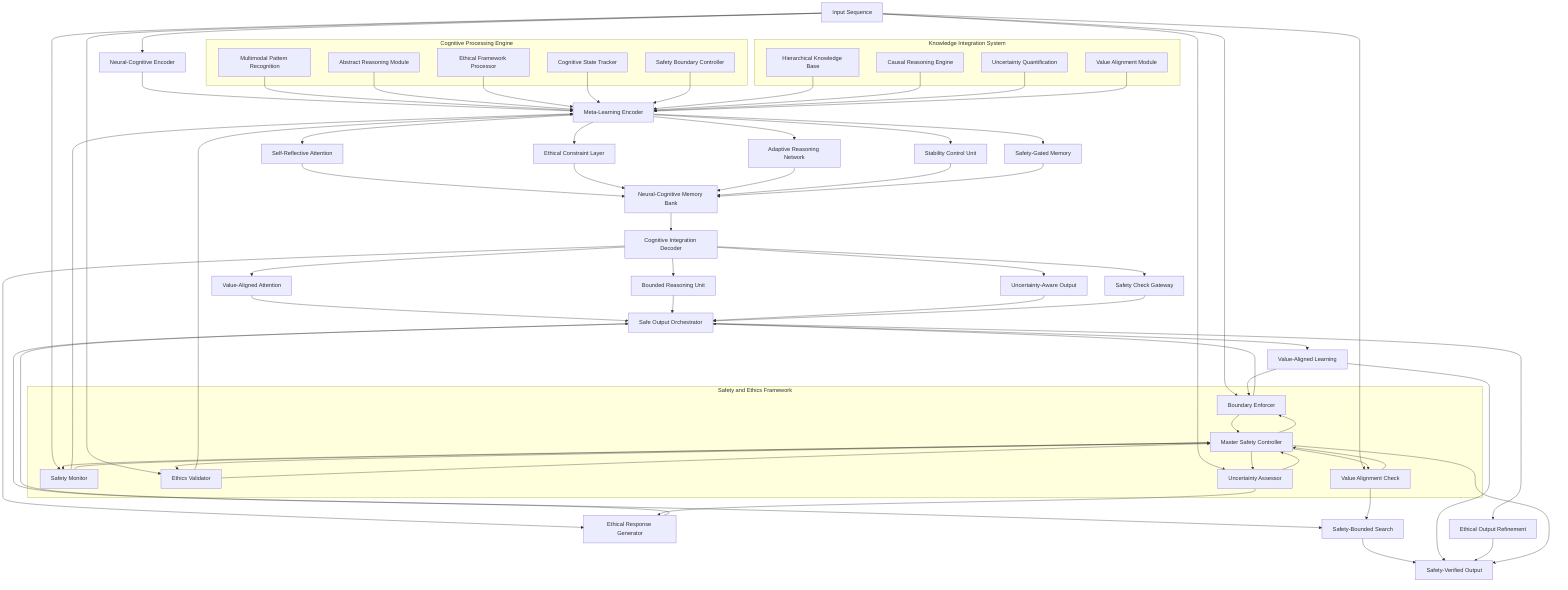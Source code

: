 flowchart TD

    %% Enhanced Cognitive Input Processing

    A[Input Sequence] --> B[Neural-Cognitive Encoder]

    

    %% Advanced Cognitive Integration

    subgraph "Cognitive Processing Engine"

        CP1[Multimodal Pattern Recognition]

        CP2[Abstract Reasoning Module]

        CP3[Ethical Framework Processor]

        CP4[Cognitive State Tracker]

        CP5[Safety Boundary Controller]

    end

    

    %% Knowledge Integration

    subgraph "Knowledge Integration System"

        K1[Hierarchical Knowledge Base]

        K2[Causal Reasoning Engine]

        K3[Uncertainty Quantification]

        K4[Value Alignment Module]

    end

    

    %% Main Processing Path

    B --> C[Meta-Learning Encoder]

    CP1 & CP2 & CP3 & CP4 & CP5 --> C

    K1 & K2 & K3 & K4 --> C

    

    %% Advanced Neural Components

    C --> D1[Self-Reflective Attention]

    C --> D2[Ethical Constraint Layer]

    C --> D3[Adaptive Reasoning Network]

    C --> D4[Stability Control Unit]

    C --> D5[Safety-Gated Memory]

    

    %% Enhanced Memory System

    D1 & D2 & D3 & D4 & D5 --> E[Neural-Cognitive Memory Bank]

    

    %% Cognitive Processing Path

    E --> F[Cognitive Integration Decoder]

    

    %% Advanced Generation Components

    F --> G1[Value-Aligned Attention]

    F --> G2[Ethical Response Generator]

    F --> G3[Bounded Reasoning Unit]

    F --> G4[Uncertainty-Aware Output]

    F --> G5[Safety Check Gateway]

    

    %% Safety-Aware Output Processing

    G1 & G2 & G3 & G4 & G5 --> H[Safe Output Orchestrator]

    

    %% Controlled Generation

    H --> I1[Safety-Bounded Search]

    H --> I2[Value-Aligned Learning]

    H --> I3[Ethical Output Refinement]

    

    %% Final Output

    I1 & I2 & I3 --> J[Safety-Verified Output]

    

    %% Cognitive Monitoring System

    subgraph "Safety and Ethics Framework"

        S1[Safety Monitor]

        S2[Ethics Validator]

        S3[Uncertainty Assessor]

        S4[Value Alignment Check]

        S5[Boundary Enforcer]

        S0[Master Safety Controller]

    end

    

    %% Safety System Integration

    A --> S1 & S2 & S3 & S4 & S5

    

    %% Control Points

    S1 & S2 --> C

    S3 --> G2

    S4 --> I1

    S5 --> H

    

    %% Safety Coordination

    S0 --> S1 & S2 & S3 & S4 & S5

    S1 & S2 & S3 & S4 & S5 --> S0

    

    %% Safety Verification Loop

    S0 --> J

    I2 --> S5
